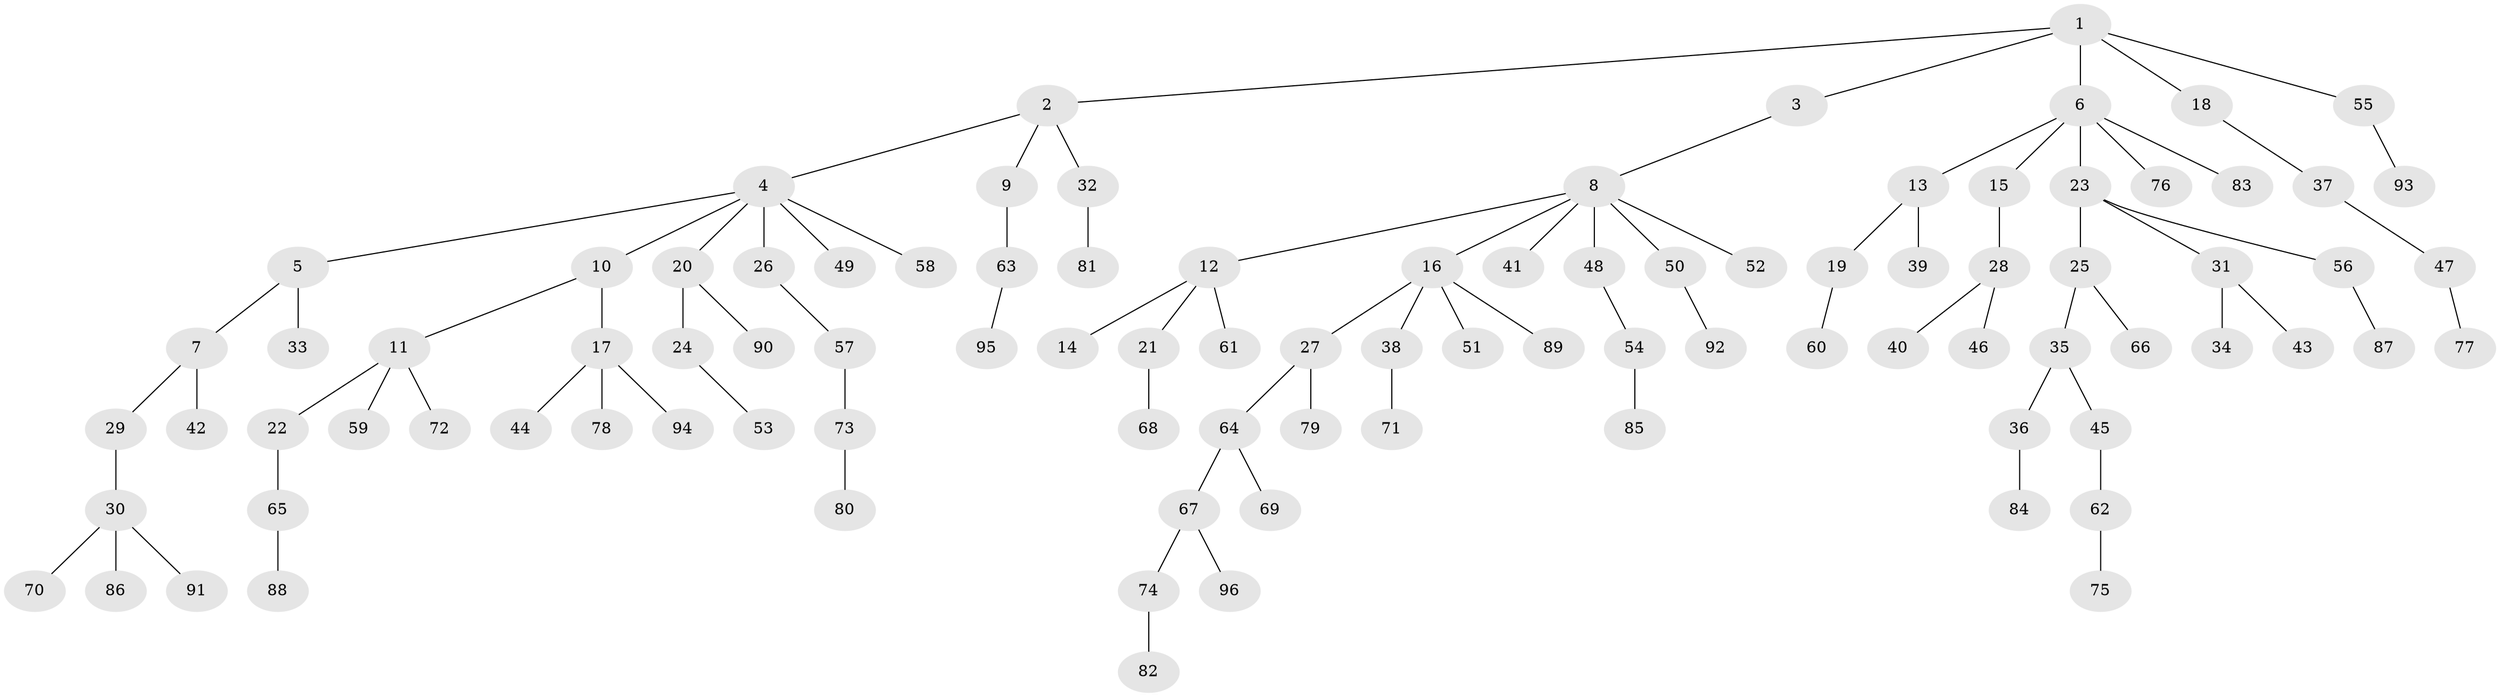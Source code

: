 // coarse degree distribution, {9: 0.015873015873015872, 4: 0.07936507936507936, 7: 0.015873015873015872, 6: 0.015873015873015872, 5: 0.015873015873015872, 3: 0.047619047619047616, 2: 0.2698412698412698, 1: 0.5396825396825397}
// Generated by graph-tools (version 1.1) at 2025/42/03/06/25 10:42:05]
// undirected, 96 vertices, 95 edges
graph export_dot {
graph [start="1"]
  node [color=gray90,style=filled];
  1;
  2;
  3;
  4;
  5;
  6;
  7;
  8;
  9;
  10;
  11;
  12;
  13;
  14;
  15;
  16;
  17;
  18;
  19;
  20;
  21;
  22;
  23;
  24;
  25;
  26;
  27;
  28;
  29;
  30;
  31;
  32;
  33;
  34;
  35;
  36;
  37;
  38;
  39;
  40;
  41;
  42;
  43;
  44;
  45;
  46;
  47;
  48;
  49;
  50;
  51;
  52;
  53;
  54;
  55;
  56;
  57;
  58;
  59;
  60;
  61;
  62;
  63;
  64;
  65;
  66;
  67;
  68;
  69;
  70;
  71;
  72;
  73;
  74;
  75;
  76;
  77;
  78;
  79;
  80;
  81;
  82;
  83;
  84;
  85;
  86;
  87;
  88;
  89;
  90;
  91;
  92;
  93;
  94;
  95;
  96;
  1 -- 2;
  1 -- 3;
  1 -- 6;
  1 -- 18;
  1 -- 55;
  2 -- 4;
  2 -- 9;
  2 -- 32;
  3 -- 8;
  4 -- 5;
  4 -- 10;
  4 -- 20;
  4 -- 26;
  4 -- 49;
  4 -- 58;
  5 -- 7;
  5 -- 33;
  6 -- 13;
  6 -- 15;
  6 -- 23;
  6 -- 76;
  6 -- 83;
  7 -- 29;
  7 -- 42;
  8 -- 12;
  8 -- 16;
  8 -- 41;
  8 -- 48;
  8 -- 50;
  8 -- 52;
  9 -- 63;
  10 -- 11;
  10 -- 17;
  11 -- 22;
  11 -- 59;
  11 -- 72;
  12 -- 14;
  12 -- 21;
  12 -- 61;
  13 -- 19;
  13 -- 39;
  15 -- 28;
  16 -- 27;
  16 -- 38;
  16 -- 51;
  16 -- 89;
  17 -- 44;
  17 -- 78;
  17 -- 94;
  18 -- 37;
  19 -- 60;
  20 -- 24;
  20 -- 90;
  21 -- 68;
  22 -- 65;
  23 -- 25;
  23 -- 31;
  23 -- 56;
  24 -- 53;
  25 -- 35;
  25 -- 66;
  26 -- 57;
  27 -- 64;
  27 -- 79;
  28 -- 40;
  28 -- 46;
  29 -- 30;
  30 -- 70;
  30 -- 86;
  30 -- 91;
  31 -- 34;
  31 -- 43;
  32 -- 81;
  35 -- 36;
  35 -- 45;
  36 -- 84;
  37 -- 47;
  38 -- 71;
  45 -- 62;
  47 -- 77;
  48 -- 54;
  50 -- 92;
  54 -- 85;
  55 -- 93;
  56 -- 87;
  57 -- 73;
  62 -- 75;
  63 -- 95;
  64 -- 67;
  64 -- 69;
  65 -- 88;
  67 -- 74;
  67 -- 96;
  73 -- 80;
  74 -- 82;
}
